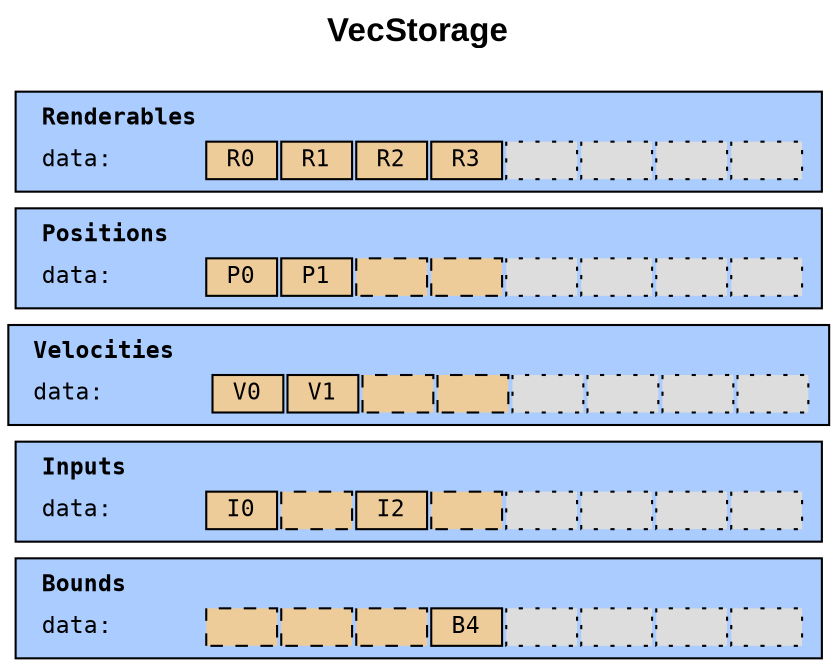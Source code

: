 digraph VecAllStorage {
    graph [
        fontname = "Arial",
        fontsize = 16,
        label = <<b>VecStorage<br /><br /></b>>,
        labelloc = top,
        bgcolor = "transparent",
        nodesep = 0,
        ranksep = 0,
    ];

    node [
        fillcolor = "#aaccff",
        fontname = "consolas",
        fontsize = 11,
        shape = box,
        style = filled,
        width = 5;
    ];

    // Label definitions

    renderables [
        label = <<table border="0" cellborder="0">
            <tr><td align="left"><b>Renderables</b></td></tr>
            <tr cellspacing="0">
                <td align="left">data: </td>
                <td border="1" bgcolor="#eecc99">&nbsp;R0&nbsp;</td>
                <td border="1" bgcolor="#eecc99">&nbsp;R1&nbsp;</td>
                <td border="1" bgcolor="#eecc99">&nbsp;R2&nbsp;</td>
                <td border="1" bgcolor="#eecc99">&nbsp;R3&nbsp;</td>
                <td border="1" bgcolor="#dddddd" style="dotted">    </td>
                <td border="1" bgcolor="#dddddd" style="dotted">    </td>
                <td border="1" bgcolor="#dddddd" style="dotted">    </td>
                <td border="1" bgcolor="#dddddd" style="dotted">    </td>
            </tr>
        </table>>,
    ];

    positions [
        label = <<table border="0" cellborder="0">
            <tr><td align="left"><b>Positions  </b></td></tr>
            <tr cellspacing="0">
                <td align="left">data: </td>
                <td border="1" bgcolor="#eecc99">&nbsp;P0&nbsp;</td>
                <td border="1" bgcolor="#eecc99">&nbsp;P1&nbsp;</td>
                <td border="1" bgcolor="#eecc99" style="dashed">    </td>
                <td border="1" bgcolor="#eecc99" style="dashed">    </td>
                <td border="1" bgcolor="#dddddd" style="dotted">    </td>
                <td border="1" bgcolor="#dddddd" style="dotted">    </td>
                <td border="1" bgcolor="#dddddd" style="dotted">    </td>
                <td border="1" bgcolor="#dddddd" style="dotted">    </td>
            </tr>
        </table>>,
    ];

    velocities [
        label = <<table border="0" cellborder="0">
            <tr><td align="left"><b>Velocities  </b></td></tr>
            <tr cellspacing="0">
                <td align="left">data: </td>
                <td border="1" bgcolor="#eecc99">&nbsp;V0&nbsp;</td>
                <td border="1" bgcolor="#eecc99">&nbsp;V1&nbsp;</td>
                <td border="1" bgcolor="#eecc99" style="dashed">    </td>
                <td border="1" bgcolor="#eecc99" style="dashed">    </td>
                <td border="1" bgcolor="#dddddd" style="dotted">    </td>
                <td border="1" bgcolor="#dddddd" style="dotted">    </td>
                <td border="1" bgcolor="#dddddd" style="dotted">    </td>
                <td border="1" bgcolor="#dddddd" style="dotted">    </td>
            </tr>
        </table>>,
    ];

    inputs [
        label = <<table border="0" cellborder="0">
            <tr><td align="left"><b>Inputs     </b></td></tr>
            <tr cellspacing="0">
                <td align="left">data: </td>
                <td border="1" bgcolor="#eecc99">&nbsp;I0&nbsp;</td>
                <td border="1" bgcolor="#eecc99" style="dashed">    </td>
                <td border="1" bgcolor="#eecc99">&nbsp;I2&nbsp;</td>
                <td border="1" bgcolor="#eecc99" style="dashed">    </td>
                <td border="1" bgcolor="#dddddd" style="dotted">    </td>
                <td border="1" bgcolor="#dddddd" style="dotted">    </td>
                <td border="1" bgcolor="#dddddd" style="dotted">    </td>
                <td border="1" bgcolor="#dddddd" style="dotted">    </td>
            </tr>
        </table>>,
    ];

    bounds [
        label = <<table border="0" cellborder="0">
            <tr><td align="left"><b>Bounds     </b></td></tr>
            <tr cellspacing="0">
                <td align="left">data: </td>
                <td border="1" bgcolor="#eecc99" style="dashed">    </td>
                <td border="1" bgcolor="#eecc99" style="dashed">    </td>
                <td border="1" bgcolor="#eecc99" style="dashed">    </td>
                <td border="1" bgcolor="#eecc99">&nbsp;B4&nbsp;</td>
                <td border="1" bgcolor="#dddddd" style="dotted">    </td>
                <td border="1" bgcolor="#dddddd" style="dotted">    </td>
                <td border="1" bgcolor="#dddddd" style="dotted">    </td>
                <td border="1" bgcolor="#dddddd" style="dotted">    </td>
            </tr>
        </table>>,
    ];

    edge [style = "invis"];

    renderables -> positions -> velocities -> inputs -> bounds;
}
